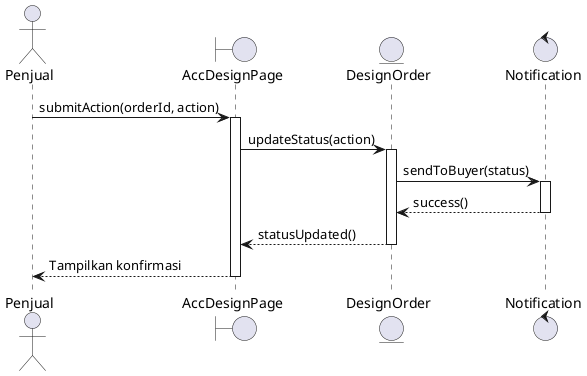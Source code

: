 @startuml
actor Penjual
boundary AccDesignPage
entity DesignOrder
control Notification

Penjual -> AccDesignPage : submitAction(orderId, action)
activate AccDesignPage
AccDesignPage -> DesignOrder : updateStatus(action)
activate DesignOrder
DesignOrder -> Notification : sendToBuyer(status)
activate Notification
Notification --> DesignOrder : success()
deactivate Notification
DesignOrder --> AccDesignPage : statusUpdated()
deactivate DesignOrder
AccDesignPage --> Penjual : Tampilkan konfirmasi
deactivate AccDesignPage
@enduml